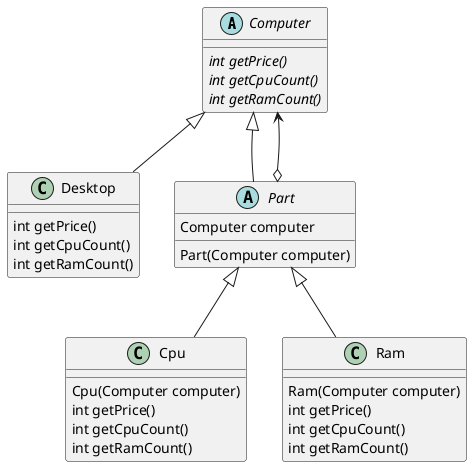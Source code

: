 @startuml

abstract class Computer {
	{abstract} int getPrice()
	{abstract} int getCpuCount()
	{abstract} int getRamCount()
}

class Desktop {
	int getPrice()
	int getCpuCount()
	int getRamCount()
}

abstract class Part {
	Computer computer

	Part(Computer computer)
}

class Cpu {
	Cpu(Computer computer)
	int getPrice()
	int getCpuCount()
	int getRamCount()
}

class Ram {
	Ram(Computer computer)
	int getPrice()
	int getCpuCount()
	int getRamCount()
}

Computer <|-- Desktop
Computer <|-- Part
Computer <--o Part
Part <|-- Cpu
Part <|-- Ram

@enduml